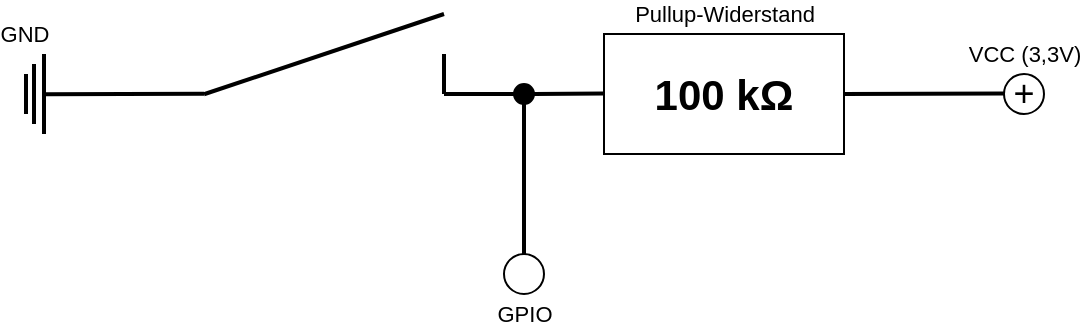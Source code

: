 <mxfile version="21.7.1" type="github">
  <diagram name="Seite-1" id="wFa6TRxckOC5gRSqX6jd">
    <mxGraphModel dx="330" dy="200" grid="1" gridSize="10" guides="1" tooltips="1" connect="1" arrows="1" fold="1" page="1" pageScale="1" pageWidth="827" pageHeight="1169" math="0" shadow="0">
      <root>
        <mxCell id="0" />
        <mxCell id="1" parent="0" />
        <mxCell id="1xQ-LSOYnKwFHOgT6hic-2" value="100 kΩ" style="rounded=0;whiteSpace=wrap;html=1;fontStyle=1;fontSize=21;" vertex="1" parent="1">
          <mxGeometry x="440" y="250" width="120" height="60" as="geometry" />
        </mxCell>
        <mxCell id="1xQ-LSOYnKwFHOgT6hic-4" value="" style="endArrow=none;html=1;rounded=0;strokeWidth=2;" edge="1" parent="1" source="1xQ-LSOYnKwFHOgT6hic-18">
          <mxGeometry width="50" height="50" relative="1" as="geometry">
            <mxPoint x="360" y="280" as="sourcePoint" />
            <mxPoint x="440" y="279.76" as="targetPoint" />
          </mxGeometry>
        </mxCell>
        <mxCell id="1xQ-LSOYnKwFHOgT6hic-23" value="Pullup-Widerstand" style="edgeLabel;html=1;align=center;verticalAlign=middle;resizable=0;points=[];" vertex="1" connectable="0" parent="1xQ-LSOYnKwFHOgT6hic-4">
          <mxGeometry x="-0.084" y="-1" relative="1" as="geometry">
            <mxPoint x="79" y="-41" as="offset" />
          </mxGeometry>
        </mxCell>
        <mxCell id="1xQ-LSOYnKwFHOgT6hic-5" value="" style="endArrow=none;html=1;rounded=0;strokeWidth=2;" edge="1" parent="1">
          <mxGeometry width="50" height="50" relative="1" as="geometry">
            <mxPoint x="560" y="280" as="sourcePoint" />
            <mxPoint x="640" y="279.76" as="targetPoint" />
          </mxGeometry>
        </mxCell>
        <mxCell id="1xQ-LSOYnKwFHOgT6hic-7" value="VCC (3,3V)" style="edgeLabel;html=1;align=center;verticalAlign=middle;resizable=0;points=[];" vertex="1" connectable="0" parent="1xQ-LSOYnKwFHOgT6hic-5">
          <mxGeometry x="0.294" y="-1" relative="1" as="geometry">
            <mxPoint x="38" y="-21" as="offset" />
          </mxGeometry>
        </mxCell>
        <mxCell id="1xQ-LSOYnKwFHOgT6hic-6" value="+" style="ellipse;whiteSpace=wrap;html=1;aspect=fixed;fontSize=18;" vertex="1" parent="1">
          <mxGeometry x="640" y="270" width="20" height="20" as="geometry" />
        </mxCell>
        <mxCell id="1xQ-LSOYnKwFHOgT6hic-8" value="" style="endArrow=none;html=1;rounded=0;strokeWidth=2;" edge="1" parent="1">
          <mxGeometry width="50" height="50" relative="1" as="geometry">
            <mxPoint x="360" y="280" as="sourcePoint" />
            <mxPoint x="360" y="260" as="targetPoint" />
          </mxGeometry>
        </mxCell>
        <mxCell id="1xQ-LSOYnKwFHOgT6hic-9" value="" style="endArrow=none;html=1;rounded=0;strokeWidth=2;" edge="1" parent="1">
          <mxGeometry width="50" height="50" relative="1" as="geometry">
            <mxPoint x="160" y="300" as="sourcePoint" />
            <mxPoint x="160" y="260" as="targetPoint" />
          </mxGeometry>
        </mxCell>
        <mxCell id="1xQ-LSOYnKwFHOgT6hic-11" value="" style="endArrow=none;html=1;rounded=0;strokeWidth=2;" edge="1" parent="1">
          <mxGeometry width="50" height="50" relative="1" as="geometry">
            <mxPoint x="240" y="280.12" as="sourcePoint" />
            <mxPoint x="360" y="240" as="targetPoint" />
          </mxGeometry>
        </mxCell>
        <mxCell id="1xQ-LSOYnKwFHOgT6hic-12" value="" style="endArrow=none;html=1;rounded=0;strokeWidth=2;" edge="1" parent="1">
          <mxGeometry width="50" height="50" relative="1" as="geometry">
            <mxPoint x="160" y="280.12" as="sourcePoint" />
            <mxPoint x="240" y="279.88" as="targetPoint" />
          </mxGeometry>
        </mxCell>
        <mxCell id="1xQ-LSOYnKwFHOgT6hic-16" value="GND" style="edgeLabel;html=1;align=center;verticalAlign=middle;resizable=0;points=[];" vertex="1" connectable="0" parent="1xQ-LSOYnKwFHOgT6hic-12">
          <mxGeometry x="-0.774" relative="1" as="geometry">
            <mxPoint x="-19" y="-30" as="offset" />
          </mxGeometry>
        </mxCell>
        <mxCell id="1xQ-LSOYnKwFHOgT6hic-14" value="" style="endArrow=none;html=1;rounded=0;strokeWidth=2;" edge="1" parent="1">
          <mxGeometry width="50" height="50" relative="1" as="geometry">
            <mxPoint x="155" y="295" as="sourcePoint" />
            <mxPoint x="155" y="265" as="targetPoint" />
          </mxGeometry>
        </mxCell>
        <mxCell id="1xQ-LSOYnKwFHOgT6hic-15" value="" style="endArrow=none;html=1;rounded=0;strokeWidth=2;" edge="1" parent="1">
          <mxGeometry width="50" height="50" relative="1" as="geometry">
            <mxPoint x="151" y="290" as="sourcePoint" />
            <mxPoint x="151" y="270" as="targetPoint" />
          </mxGeometry>
        </mxCell>
        <mxCell id="1xQ-LSOYnKwFHOgT6hic-17" value="" style="endArrow=none;html=1;rounded=0;strokeWidth=2;" edge="1" parent="1">
          <mxGeometry width="50" height="50" relative="1" as="geometry">
            <mxPoint x="400" y="360" as="sourcePoint" />
            <mxPoint x="400" y="279.76" as="targetPoint" />
          </mxGeometry>
        </mxCell>
        <mxCell id="1xQ-LSOYnKwFHOgT6hic-22" value="GPIO" style="edgeLabel;html=1;align=center;verticalAlign=middle;resizable=0;points=[];" vertex="1" connectable="0" parent="1xQ-LSOYnKwFHOgT6hic-17">
          <mxGeometry x="-0.501" y="-1" relative="1" as="geometry">
            <mxPoint x="-1" y="50" as="offset" />
          </mxGeometry>
        </mxCell>
        <mxCell id="1xQ-LSOYnKwFHOgT6hic-19" value="" style="endArrow=none;html=1;rounded=0;strokeWidth=2;" edge="1" parent="1" target="1xQ-LSOYnKwFHOgT6hic-18">
          <mxGeometry width="50" height="50" relative="1" as="geometry">
            <mxPoint x="360" y="280" as="sourcePoint" />
            <mxPoint x="440" y="279.76" as="targetPoint" />
          </mxGeometry>
        </mxCell>
        <mxCell id="1xQ-LSOYnKwFHOgT6hic-18" value="" style="ellipse;whiteSpace=wrap;html=1;aspect=fixed;fillColor=#000000;" vertex="1" parent="1">
          <mxGeometry x="395" y="275" width="10" height="10" as="geometry" />
        </mxCell>
        <mxCell id="1xQ-LSOYnKwFHOgT6hic-21" value="" style="ellipse;whiteSpace=wrap;html=1;aspect=fixed;fontSize=18;" vertex="1" parent="1">
          <mxGeometry x="390" y="360" width="20" height="20" as="geometry" />
        </mxCell>
      </root>
    </mxGraphModel>
  </diagram>
</mxfile>

